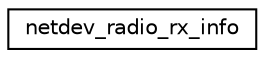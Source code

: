 digraph "Graphical Class Hierarchy"
{
 // LATEX_PDF_SIZE
  edge [fontname="Helvetica",fontsize="10",labelfontname="Helvetica",labelfontsize="10"];
  node [fontname="Helvetica",fontsize="10",shape=record];
  rankdir="LR";
  Node0 [label="netdev_radio_rx_info",height=0.2,width=0.4,color="black", fillcolor="white", style="filled",URL="$structnetdev__radio__rx__info.html",tooltip="Received frame status information for most radios."];
}
